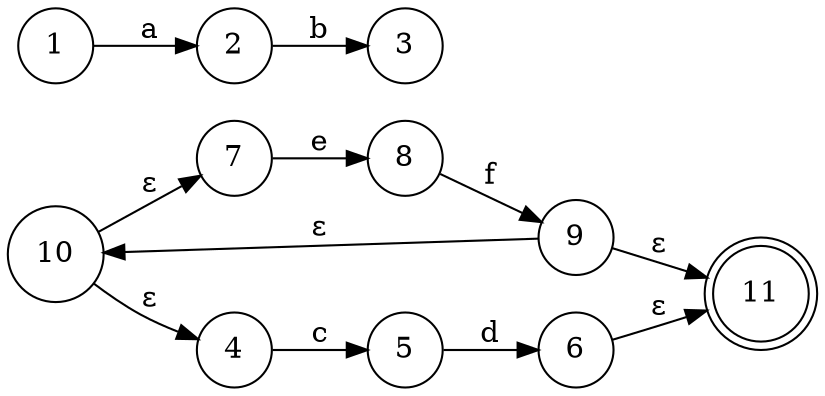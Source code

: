 digraph finite_state_machine {
	rankdir=LR size="8,5"
	node [shape=doublecircle]
	11
	node [shape=circle]
	1 -> 2 [label=a]
	node [shape=circle]
	2 -> 3 [label=b]
	node [shape=circle]
	node [shape=circle]
	4 -> 5 [label=c]
	node [shape=circle]
	5 -> 6 [label=d]
	node [shape=circle]
	6 -> 11 [label="ε"]
	node [shape=circle]
	7 -> 8 [label=e]
	node [shape=circle]
	8 -> 9 [label=f]
	node [shape=circle]
	9 -> 11 [label="ε"]
	9 -> 10 [label="ε"]
	node [shape=circle]
	10 -> 4 [label="ε"]
	10 -> 7 [label="ε"]
	node [shape=circle]
}
